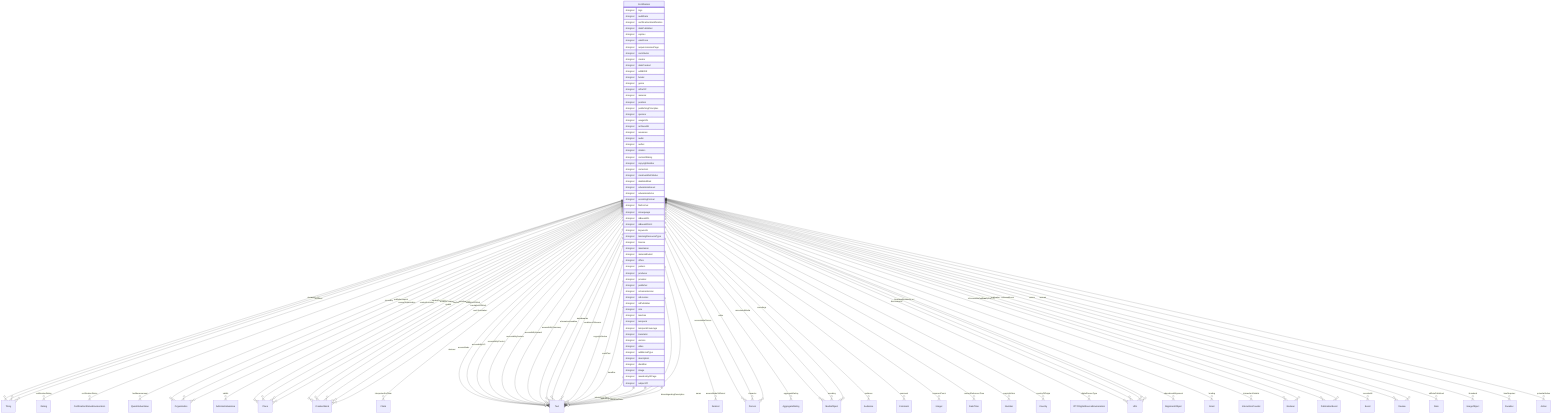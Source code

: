 erDiagram
Certification {
    stringList logo  
    stringList auditDate  
    stringList certificationIdentification  
    stringList datePublished  
    stringList expires  
    stringList validFrom  
    stringList acquireLicensePage  
    stringList contributor  
    stringList creator  
    stringList dateCreated  
    stringList editEIDR  
    stringList funder  
    stringList genre  
    stringList isPartOf  
    stringList material  
    stringList position  
    stringList publishingPrinciples  
    stringList sponsor  
    stringList usageInfo  
    stringList archivedAt  
    stringList assesses  
    stringList audio  
    stringList author  
    stringList citation  
    stringList contentRating  
    stringList copyrightHolder  
    stringList correction  
    stringList creativeWorkStatus  
    stringList dateModified  
    stringList educationalLevel  
    stringList educationalUse  
    stringList encodingFormat  
    stringList fileFormat  
    stringList inLanguage  
    stringList isBasedOn  
    stringList isBasedOnUrl  
    stringList keywords  
    stringList learningResourceType  
    stringList license  
    stringList maintainer  
    stringList materialExtent  
    stringList offers  
    stringList pattern  
    stringList producer  
    stringList provider  
    stringList publisher  
    stringList schemaVersion  
    stringList sdLicense  
    stringList sdPublisher  
    stringList size  
    stringList teaches  
    stringList temporal  
    stringList temporalCoverage  
    stringList translator  
    stringList version  
    stringList video  
    stringList additionalType  
    stringList description  
    stringList identifier  
    stringList image  
    stringList mainEntityOfPage  
    stringList subjectOf  
}

Certification ||--}o Thing : "about"
Certification ||--}o Rating : "certificationRating"
Certification ||--}o CertificationStatusEnumeration : "certificationStatus"
Certification ||--}o QuantitativeValue : "hasMeasurement"
Certification ||--}o Organization : "issuedBy"
Certification ||--}o AdministrativeArea : "validIn"
Certification ||--}o Place : "contentLocation"
Certification ||--}o CreativeWork : "hasPart"
Certification ||--}o Claim : "interpretedAsClaim"
Certification ||--}o Thing : "mainEntity"
Certification ||--}o Place : "spatialCoverage"
Certification ||--}o CreativeWork : "workExample"
Certification ||--}o Text : "abstract"
Certification ||--}o Text : "accessMode"
Certification ||--}o ItemList : "accessModeSufficient"
Certification ||--}o Text : "accessibilityAPI"
Certification ||--}o Text : "accessibilityControl"
Certification ||--}o Text : "accessibilityFeature"
Certification ||--}o Text : "accessibilityHazard"
Certification ||--}o Text : "accessibilitySummary"
Certification ||--}o Person : "accountablePerson"
Certification ||--}o AggregateRating : "aggregateRating"
Certification ||--}o Text : "alternativeHeadline"
Certification ||--}o MediaObject : "associatedMedia"
Certification ||--}o Audience : "audience"
Certification ||--}o Text : "award"
Certification ||--}o Text : "awards"
Certification ||--}o Person : "character"
Certification ||--}o Comment : "comment"
Certification ||--}o Integer : "commentCount"
Certification ||--}o Text : "conditionsOfAccess"
Certification ||--}o DateTime : "contentReferenceTime"
Certification ||--}o Text : "copyrightNotice"
Certification ||--}o Number : "copyrightYear"
Certification ||--}o Country : "countryOfOrigin"
Certification ||--}o Text : "creditText"
Certification ||--}o IPTCDigitalSourceEnumeration : "digitalSourceType"
Certification ||--}o URL : "discussionUrl"
Certification ||--}o Person : "editor"
Certification ||--}o AlignmentObject : "educationalAlignment"
Certification ||--}o MediaObject : "encoding"
Certification ||--}o MediaObject : "encodings"
Certification ||--}o CreativeWork : "exampleOfWork"
Certification ||--}o Grant : "funding"
Certification ||--}o Text : "headline"
Certification ||--}o InteractionCounter : "interactionStatistic"
Certification ||--}o Text : "interactivityType"
Certification ||--}o Boolean : "isAccessibleForFree"
Certification ||--}o Boolean : "isFamilyFriendly"
Certification ||--}o Place : "locationCreated"
Certification ||--}o Thing : "mentions"
Certification ||--}o PublicationEvent : "publication"
Certification ||--}o Organization : "publisherImprint"
Certification ||--}o Event : "recordedAt"
Certification ||--}o PublicationEvent : "releasedEvent"
Certification ||--}o Review : "review"
Certification ||--}o Review : "reviews"
Certification ||--}o Date : "sdDatePublished"
Certification ||--}o Organization : "sourceOrganization"
Certification ||--}o Place : "spatial"
Certification ||--}o Text : "text"
Certification ||--}o ImageObject : "thumbnail"
Certification ||--}o URL : "thumbnailUrl"
Certification ||--}o Duration : "timeRequired"
Certification ||--}o CreativeWork : "translationOfWork"
Certification ||--}o Text : "typicalAgeRange"
Certification ||--}o CreativeWork : "workTranslation"
Certification ||--}o Text : "alternateName"
Certification ||--}o Text : "disambiguatingDescription"
Certification ||--}o Text : "name"
Certification ||--}o URL : "sameAs"
Certification ||--}o Action : "potentialAction"
Certification ||--}o URL : "url"